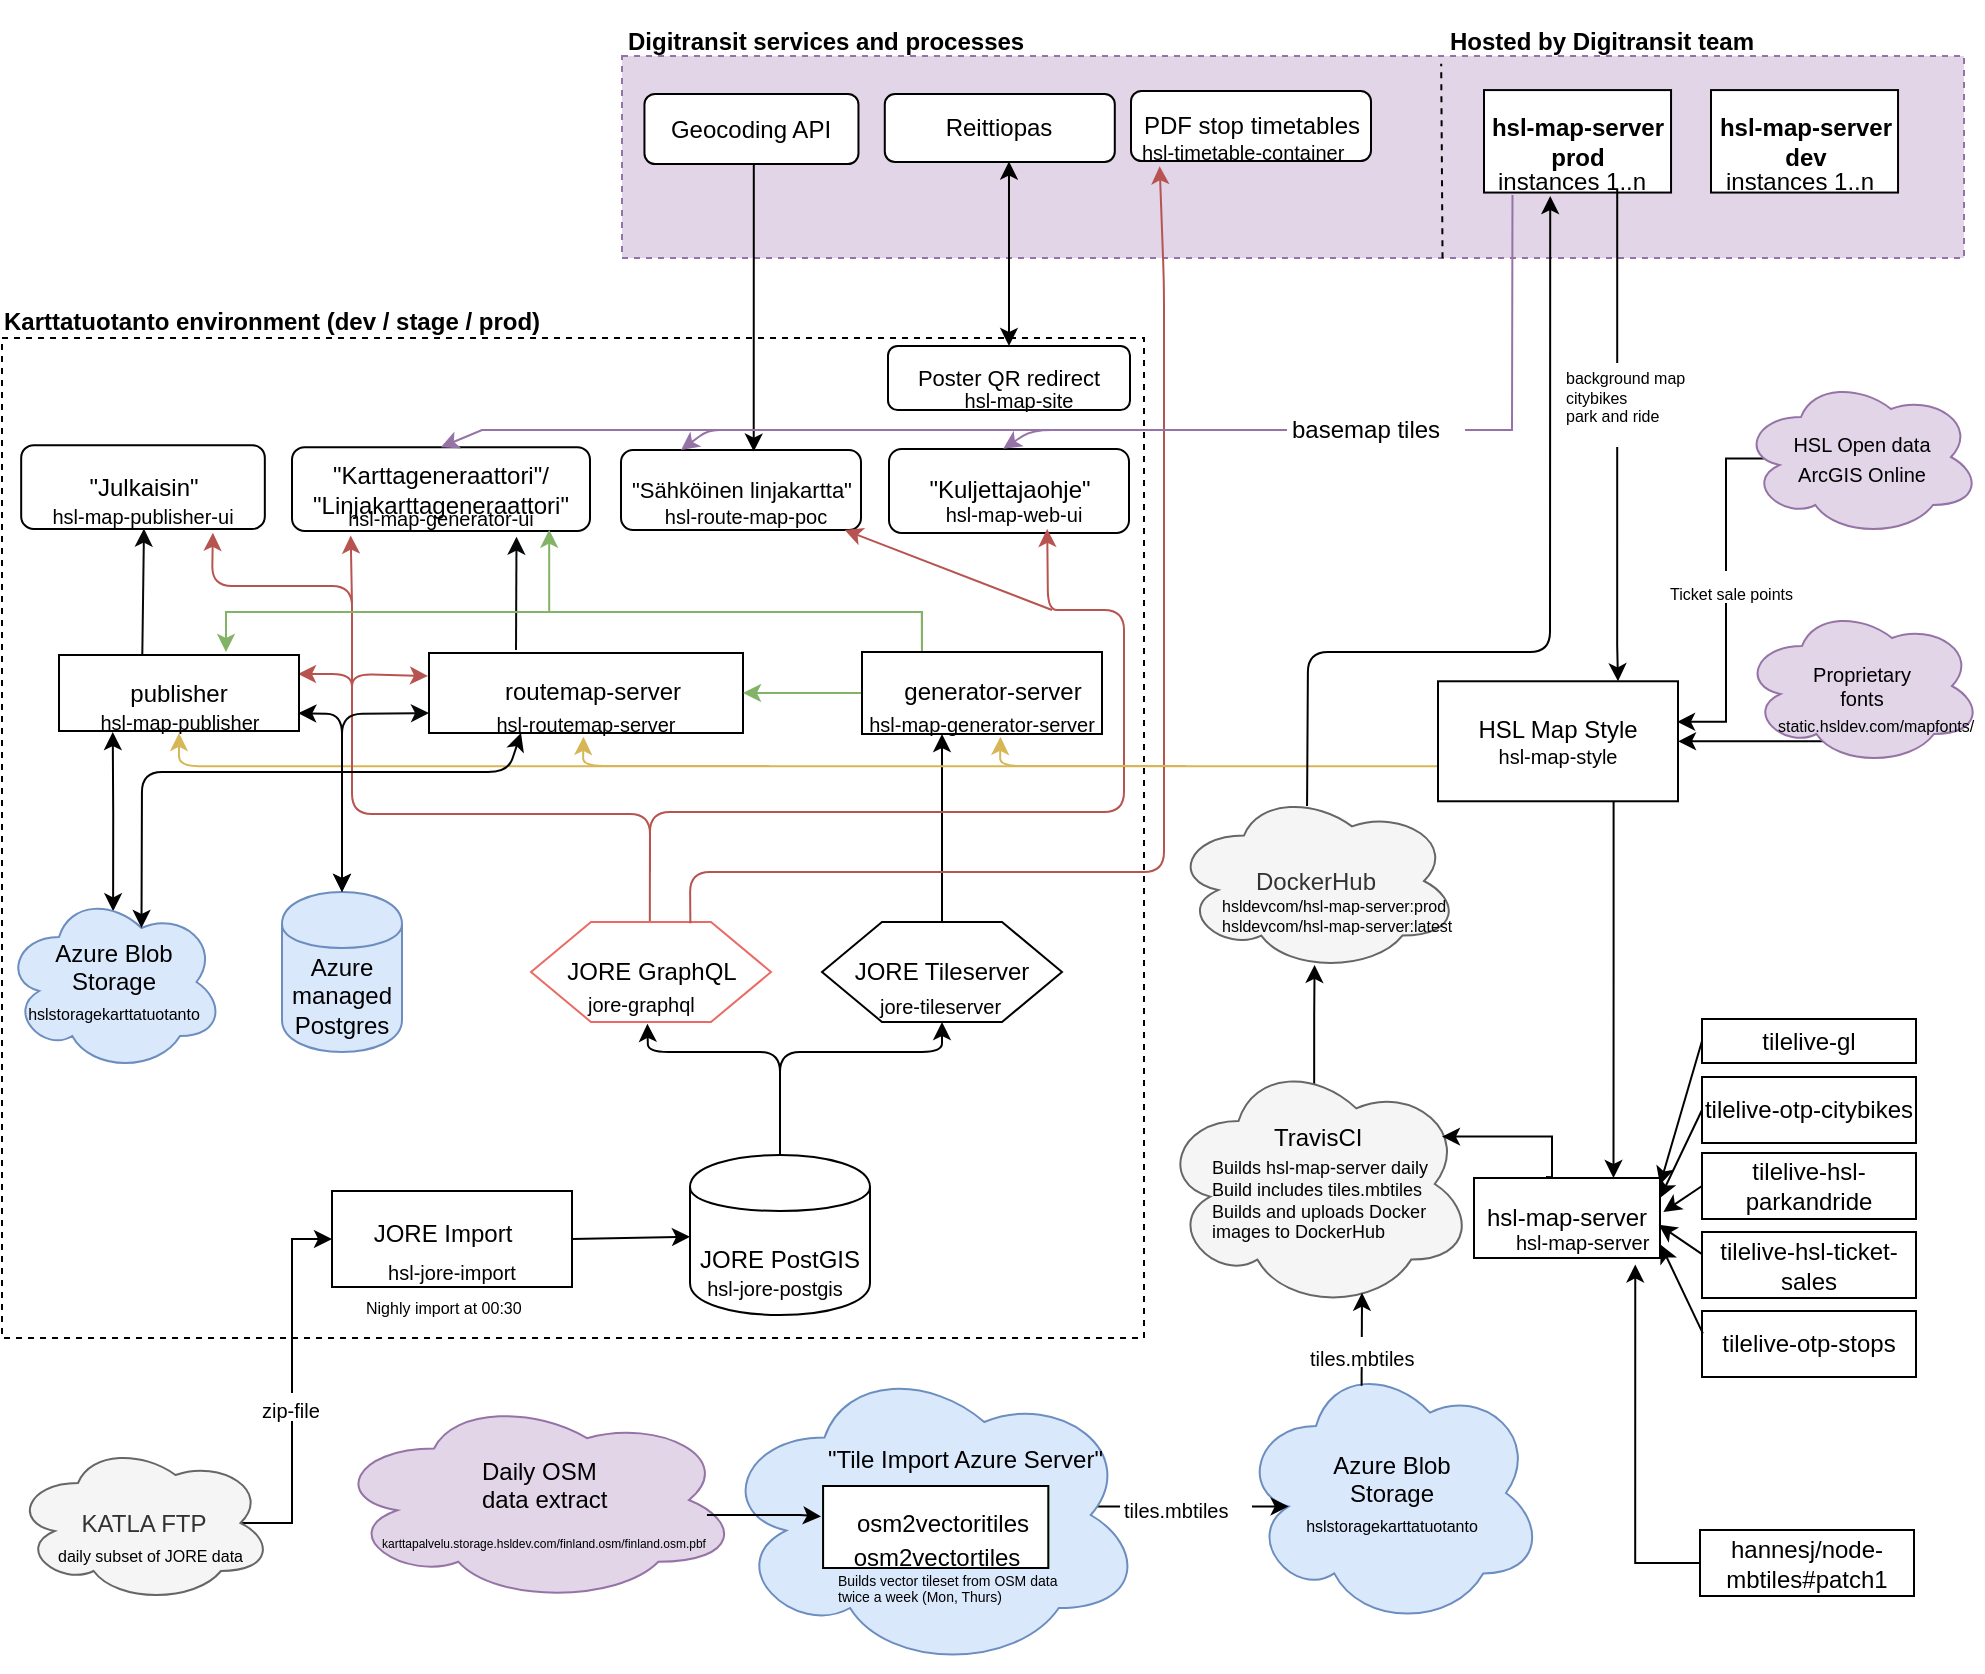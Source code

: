 <mxfile version="12.1.2" type="device" pages="1"><diagram id="P93E9oUenla0xf5M3Sgf" name="Page-1"><mxGraphModel dx="814" dy="440" grid="0" gridSize="10" guides="1" tooltips="1" connect="1" arrows="1" fold="1" page="1" pageScale="1" pageWidth="1000" pageHeight="1700" math="0" shadow="0"><root><mxCell id="0"/><mxCell id="1" parent="0"/><mxCell id="0VzZVFITPEhhKyEBEufQ-88" value="" style="verticalLabelPosition=bottom;verticalAlign=top;html=1;shape=mxgraph.basic.rect;fillColor=#e1d5e7;fillColor2=none;strokeColor=#9673a6;strokeWidth=1;size=20;indent=5;rounded=0;shadow=0;glass=0;dashed=1;" parent="1" vertex="1"><mxGeometry x="320" y="302" width="671" height="101" as="geometry"/></mxCell><mxCell id="0VzZVFITPEhhKyEBEufQ-5" value="" style="rounded=0;whiteSpace=wrap;html=1;fillColor=none;dashed=1;glass=0;shadow=0;strokeWidth=1;" parent="1" vertex="1"><mxGeometry x="10" y="443" width="571" height="500" as="geometry"/></mxCell><mxCell id="HTuNDnRu_J749h2AMY8A-9" value="" style="group" parent="1" vertex="1" connectable="0"><mxGeometry x="354" y="851.5" width="90" height="80" as="geometry"/></mxCell><mxCell id="HTuNDnRu_J749h2AMY8A-7" value="" style="group" parent="HTuNDnRu_J749h2AMY8A-9" vertex="1" connectable="0"><mxGeometry width="90" height="80" as="geometry"/></mxCell><mxCell id="HTuNDnRu_J749h2AMY8A-2" value="JORE PostGIS" style="shape=cylinder;whiteSpace=wrap;html=1;boundedLbl=1;backgroundOutline=1;" parent="HTuNDnRu_J749h2AMY8A-7" vertex="1"><mxGeometry width="90" height="80" as="geometry"/></mxCell><mxCell id="HTuNDnRu_J749h2AMY8A-64" value="&lt;font style=&quot;font-size: 10px&quot;&gt;hsl-jore-postgis&lt;/font&gt;" style="text;html=1;strokeColor=none;fillColor=none;align=center;verticalAlign=middle;whiteSpace=wrap;rounded=0;shadow=0;glass=0;comic=0;" parent="HTuNDnRu_J749h2AMY8A-7" vertex="1"><mxGeometry x="5" y="56" width="75" height="20" as="geometry"/></mxCell><mxCell id="HTuNDnRu_J749h2AMY8A-14" value="&lt;div&gt;Azure&lt;/div&gt;&lt;div&gt;managed&lt;/div&gt;&lt;div&gt;Postgres&lt;br&gt;&lt;/div&gt;" style="shape=cylinder;whiteSpace=wrap;html=1;boundedLbl=1;backgroundOutline=1;rounded=0;shadow=0;glass=0;comic=0;fillColor=#dae8fc;strokeColor=#6c8ebf;" parent="1" vertex="1"><mxGeometry x="150" y="720" width="60" height="80" as="geometry"/></mxCell><mxCell id="HTuNDnRu_J749h2AMY8A-21" value="" style="group" parent="1" vertex="1" connectable="0"><mxGeometry x="175" y="869.5" width="120" height="48" as="geometry"/></mxCell><mxCell id="HTuNDnRu_J749h2AMY8A-22" value="" style="group" parent="HTuNDnRu_J749h2AMY8A-21" vertex="1" connectable="0"><mxGeometry width="120" height="48" as="geometry"/></mxCell><mxCell id="HTuNDnRu_J749h2AMY8A-23" value="" style="rounded=0;whiteSpace=wrap;html=1;glass=0;comic=0;shadow=0;" parent="HTuNDnRu_J749h2AMY8A-22" vertex="1"><mxGeometry width="120" height="48" as="geometry"/></mxCell><mxCell id="HTuNDnRu_J749h2AMY8A-24" value="JORE Import" style="text;html=1;resizable=0;autosize=1;align=center;verticalAlign=middle;points=[];fillColor=none;strokeColor=none;rounded=0;" parent="HTuNDnRu_J749h2AMY8A-22" vertex="1"><mxGeometry x="10" y="11.8" width="90" height="20" as="geometry"/></mxCell><mxCell id="HTuNDnRu_J749h2AMY8A-58" value="&lt;font style=&quot;font-size: 10px&quot;&gt;hsl-jore-import&lt;/font&gt;" style="text;html=1;strokeColor=none;fillColor=none;align=center;verticalAlign=middle;whiteSpace=wrap;rounded=0;shadow=0;glass=0;comic=0;" parent="HTuNDnRu_J749h2AMY8A-22" vertex="1"><mxGeometry y="33.231" width="120" height="14.769" as="geometry"/></mxCell><mxCell id="uFiK4lsDNvGqGAxao7CR-3" value="" style="edgeStyle=orthogonalEdgeStyle;rounded=0;orthogonalLoop=1;jettySize=auto;html=1;exitX=0.496;exitY=0.107;exitDx=0;exitDy=0;exitPerimeter=0;entryX=0.224;entryY=1.053;entryDx=0;entryDy=0;entryPerimeter=0;startArrow=classic;startFill=1;" parent="1" source="HTuNDnRu_J749h2AMY8A-28" target="HTuNDnRu_J749h2AMY8A-61" edge="1"><mxGeometry relative="1" as="geometry"><mxPoint x="65" y="640" as="targetPoint"/><Array as="points"><mxPoint x="66" y="680"/></Array></mxGeometry></mxCell><mxCell id="HTuNDnRu_J749h2AMY8A-28" value="&lt;div&gt;Azure Blob&lt;/div&gt;&lt;div&gt; Storage&lt;/div&gt;&lt;div&gt;&lt;font style=&quot;font-size: 8px&quot;&gt;hslstoragekarttatuotanto&lt;/font&gt;&lt;br&gt;&lt;/div&gt;" style="ellipse;shape=cloud;whiteSpace=wrap;html=1;rounded=0;shadow=0;glass=0;comic=0;fillColor=#dae8fc;strokeColor=#6c8ebf;" parent="1" vertex="1"><mxGeometry x="11" y="720" width="110" height="90" as="geometry"/></mxCell><mxCell id="HTuNDnRu_J749h2AMY8A-34" value="" style="endArrow=classic;html=1;exitX=1;exitY=0.5;exitDx=0;exitDy=0;" parent="1" source="HTuNDnRu_J749h2AMY8A-23" target="HTuNDnRu_J749h2AMY8A-2" edge="1"><mxGeometry width="50" height="50" relative="1" as="geometry"><mxPoint x="77" y="902" as="sourcePoint"/><mxPoint x="169.5" y="899" as="targetPoint"/></mxGeometry></mxCell><mxCell id="HTuNDnRu_J749h2AMY8A-35" value="" style="endArrow=none;html=1;exitX=0.5;exitY=1;exitDx=0;exitDy=0;entryX=0.5;entryY=0;entryDx=0;entryDy=0;startArrow=classic;startFill=1;endFill=0;" parent="1" source="HTuNDnRu_J749h2AMY8A-37" target="HTuNDnRu_J749h2AMY8A-2" edge="1"><mxGeometry width="50" height="50" relative="1" as="geometry"><mxPoint x="493" y="790" as="sourcePoint"/><mxPoint x="-107" y="930" as="targetPoint"/><Array as="points"><mxPoint x="480" y="800"/><mxPoint x="399" y="800"/></Array></mxGeometry></mxCell><mxCell id="HTuNDnRu_J749h2AMY8A-37" value="&lt;div&gt;JORE Tileserver&lt;/div&gt;" style="shape=hexagon;perimeter=hexagonPerimeter2;whiteSpace=wrap;html=1;rounded=0;shadow=0;glass=0;comic=0;" parent="1" vertex="1"><mxGeometry x="420" y="735" width="120" height="50" as="geometry"/></mxCell><mxCell id="HTuNDnRu_J749h2AMY8A-115" value="" style="group" parent="1" vertex="1" connectable="0"><mxGeometry x="464" y="496" width="120" height="42" as="geometry"/></mxCell><mxCell id="HTuNDnRu_J749h2AMY8A-111" value="" style="group" parent="HTuNDnRu_J749h2AMY8A-115" vertex="1" connectable="0"><mxGeometry width="120" height="42" as="geometry"/></mxCell><mxCell id="HTuNDnRu_J749h2AMY8A-112" value="" style="group" parent="HTuNDnRu_J749h2AMY8A-111" vertex="1" connectable="0"><mxGeometry x="2.5" width="120" height="42" as="geometry"/></mxCell><mxCell id="HTuNDnRu_J749h2AMY8A-113" value="&quot;Kuljettajaohje&quot;" style="rounded=1;whiteSpace=wrap;html=1;shadow=0;glass=0;comic=0;fillColor=#ffffff;" parent="HTuNDnRu_J749h2AMY8A-112" vertex="1"><mxGeometry x="-13" y="2.45" width="120" height="42" as="geometry"/></mxCell><mxCell id="HTuNDnRu_J749h2AMY8A-114" value="&lt;font style=&quot;font-size: 10px&quot;&gt;hsl-map-web-ui&lt;/font&gt;" style="text;html=1;strokeColor=none;fillColor=none;align=center;verticalAlign=middle;whiteSpace=wrap;rounded=0;shadow=0;glass=0;dashed=1;comic=0;" parent="HTuNDnRu_J749h2AMY8A-112" vertex="1"><mxGeometry x="-5.5" y="28.0" width="110" height="14.0" as="geometry"/></mxCell><mxCell id="HTuNDnRu_J749h2AMY8A-122" value="" style="group" parent="1" vertex="1" connectable="0"><mxGeometry x="230.5" y="600.5" width="160" height="41" as="geometry"/></mxCell><mxCell id="HTuNDnRu_J749h2AMY8A-124" value="" style="group" parent="HTuNDnRu_J749h2AMY8A-122" vertex="1" connectable="0"><mxGeometry width="160" height="41" as="geometry"/></mxCell><mxCell id="HTuNDnRu_J749h2AMY8A-125" value="" style="rounded=0;whiteSpace=wrap;html=1;glass=0;comic=0;shadow=0;" parent="HTuNDnRu_J749h2AMY8A-124" vertex="1"><mxGeometry x="-7" width="157" height="40" as="geometry"/></mxCell><mxCell id="HTuNDnRu_J749h2AMY8A-126" value="&lt;div&gt;routemap-server&lt;/div&gt;" style="text;html=1;resizable=0;autosize=1;align=center;verticalAlign=middle;points=[];fillColor=none;strokeColor=none;rounded=0;" parent="HTuNDnRu_J749h2AMY8A-124" vertex="1"><mxGeometry x="19.5" y="9.21" width="110" height="20" as="geometry"/></mxCell><mxCell id="HTuNDnRu_J749h2AMY8A-127" value="&lt;font style=&quot;font-size: 10px&quot;&gt;hsl-routemap-server&lt;/font&gt;" style="text;html=1;strokeColor=none;fillColor=none;align=center;verticalAlign=middle;whiteSpace=wrap;rounded=0;shadow=0;glass=0;comic=0;" parent="HTuNDnRu_J749h2AMY8A-124" vertex="1"><mxGeometry x="6.5" y="30" width="130" height="10" as="geometry"/></mxCell><mxCell id="HTuNDnRu_J749h2AMY8A-154" value="" style="endArrow=classic;html=1;strokeColor=#000000;fillColor=#fff2cc;exitX=0.5;exitY=0;exitDx=0;exitDy=0;" parent="1" source="HTuNDnRu_J749h2AMY8A-37" edge="1"><mxGeometry width="50" height="50" relative="1" as="geometry"><mxPoint x="675" y="840" as="sourcePoint"/><mxPoint x="480" y="641" as="targetPoint"/></mxGeometry></mxCell><mxCell id="HTuNDnRu_J749h2AMY8A-167" value="" style="group;fontStyle=4" parent="1" vertex="1" connectable="0"><mxGeometry x="35" y="400" width="129" height="177" as="geometry"/></mxCell><mxCell id="HTuNDnRu_J749h2AMY8A-174" value="" style="group" parent="1" vertex="1" connectable="0"><mxGeometry x="150" y="489.5" width="159" height="50" as="geometry"/></mxCell><mxCell id="HTuNDnRu_J749h2AMY8A-106" value="&lt;div&gt;&quot;Karttageneraattori&quot;/&lt;/div&gt;&lt;div&gt;&quot;Linjakarttageneraattori&quot;&lt;/div&gt;" style="rounded=1;whiteSpace=wrap;html=1;shadow=0;glass=0;comic=0;fillColor=#ffffff;" parent="HTuNDnRu_J749h2AMY8A-174" vertex="1"><mxGeometry x="5" y="8.065" width="149" height="41.935" as="geometry"/></mxCell><mxCell id="HTuNDnRu_J749h2AMY8A-107" value="&lt;font style=&quot;font-size: 10px&quot;&gt;hsl-map-generator-ui&lt;/font&gt;" style="text;html=1;strokeColor=none;fillColor=none;align=center;verticalAlign=middle;whiteSpace=wrap;rounded=0;shadow=0;glass=0;dashed=1;comic=0;" parent="HTuNDnRu_J749h2AMY8A-174" vertex="1"><mxGeometry x="4" y="35.081" width="151" height="17.742" as="geometry"/></mxCell><mxCell id="HTuNDnRu_J749h2AMY8A-187" value="" style="group" parent="1" vertex="1" connectable="0"><mxGeometry x="317" y="499" width="122.5" height="40" as="geometry"/></mxCell><mxCell id="HTuNDnRu_J749h2AMY8A-116" value="" style="group" parent="HTuNDnRu_J749h2AMY8A-187" vertex="1" connectable="0"><mxGeometry width="122.5" height="40" as="geometry"/></mxCell><mxCell id="HTuNDnRu_J749h2AMY8A-118" value="" style="group" parent="HTuNDnRu_J749h2AMY8A-116" vertex="1" connectable="0"><mxGeometry x="2.5" width="120" height="40" as="geometry"/></mxCell><mxCell id="HTuNDnRu_J749h2AMY8A-119" value="&lt;font style=&quot;font-size: 11px&quot;&gt;&quot;Sähköinen linjakartta&quot;&lt;/font&gt;" style="rounded=1;whiteSpace=wrap;html=1;shadow=0;glass=0;comic=0;fillColor=#ffffff;" parent="HTuNDnRu_J749h2AMY8A-118" vertex="1"><mxGeometry width="120" height="40" as="geometry"/></mxCell><mxCell id="HTuNDnRu_J749h2AMY8A-120" value="&lt;font style=&quot;font-size: 10px&quot;&gt;hsl-route-map-poc&lt;/font&gt;" style="text;html=1;strokeColor=none;fillColor=none;align=center;verticalAlign=middle;whiteSpace=wrap;rounded=0;shadow=0;glass=0;dashed=1;comic=0;" parent="HTuNDnRu_J749h2AMY8A-118" vertex="1"><mxGeometry x="7.5" y="26.667" width="110" height="13.333" as="geometry"/></mxCell><mxCell id="0VzZVFITPEhhKyEBEufQ-52" value="" style="edgeStyle=orthogonalEdgeStyle;rounded=0;orthogonalLoop=1;jettySize=auto;html=1;entryX=0.75;entryY=0;entryDx=0;entryDy=0;" parent="1" source="HTuNDnRu_J749h2AMY8A-198" target="uFiK4lsDNvGqGAxao7CR-29" edge="1"><mxGeometry relative="1" as="geometry"><mxPoint x="792" y="730.138" as="targetPoint"/><Array as="points"><mxPoint x="816" y="758"/></Array></mxGeometry></mxCell><mxCell id="0VzZVFITPEhhKyEBEufQ-62" value="" style="edgeStyle=orthogonalEdgeStyle;rounded=1;orthogonalLoop=1;jettySize=auto;html=1;fillColor=#fff2cc;strokeColor=#d6b656;entryX=0.5;entryY=1.103;entryDx=0;entryDy=0;exitX=0.013;exitY=0.643;exitDx=0;exitDy=0;exitPerimeter=0;entryPerimeter=0;" parent="1" target="HTuNDnRu_J749h2AMY8A-61" edge="1"><mxGeometry relative="1" as="geometry"><mxPoint x="98.571" y="643.429" as="targetPoint"/><Array as="points"><mxPoint x="99" y="657"/></Array><mxPoint x="729.429" y="657.143" as="sourcePoint"/></mxGeometry></mxCell><mxCell id="HTuNDnRu_J749h2AMY8A-198" value="&lt;div&gt;HSL Map Style&lt;br&gt;&lt;/div&gt;&lt;div style=&quot;font-size: 10px&quot;&gt;hsl-map-style&lt;/div&gt;" style="rounded=0;whiteSpace=wrap;html=1;shadow=0;glass=0;comic=0;" parent="1" vertex="1"><mxGeometry x="728" y="614.638" width="120" height="60" as="geometry"/></mxCell><mxCell id="HTuNDnRu_J749h2AMY8A-251" value="" style="edgeStyle=orthogonalEdgeStyle;rounded=0;orthogonalLoop=1;jettySize=auto;html=1;startArrow=none;startFill=0;endArrow=classic;endFill=1;strokeColor=#000000;entryX=0;entryY=0.5;entryDx=0;entryDy=0;exitX=0.875;exitY=0.5;exitDx=0;exitDy=0;exitPerimeter=0;" parent="1" source="HTuNDnRu_J749h2AMY8A-199" target="HTuNDnRu_J749h2AMY8A-23" edge="1"><mxGeometry relative="1" as="geometry"><Array as="points"><mxPoint x="155" y="1036"/><mxPoint x="155" y="893"/></Array></mxGeometry></mxCell><mxCell id="HTuNDnRu_J749h2AMY8A-213" value="" style="group" parent="1" vertex="1" connectable="0"><mxGeometry x="15.5" y="488.5" width="130" height="50" as="geometry"/></mxCell><mxCell id="HTuNDnRu_J749h2AMY8A-210" value="" style="group" parent="HTuNDnRu_J749h2AMY8A-213" vertex="1" connectable="0"><mxGeometry width="130" height="50" as="geometry"/></mxCell><mxCell id="HTuNDnRu_J749h2AMY8A-211" value="&quot;Julkaisin&quot;" style="rounded=1;whiteSpace=wrap;html=1;shadow=0;glass=0;comic=0;fillColor=#ffffff;" parent="HTuNDnRu_J749h2AMY8A-210" vertex="1"><mxGeometry x="4.088" y="8.065" width="121.824" height="41.935" as="geometry"/></mxCell><mxCell id="HTuNDnRu_J749h2AMY8A-212" value="&lt;font style=&quot;font-size: 10px&quot;&gt;hsl-map-publisher-ui&lt;/font&gt;" style="text;html=1;strokeColor=none;fillColor=none;align=center;verticalAlign=middle;whiteSpace=wrap;rounded=0;shadow=0;glass=0;dashed=1;comic=0;" parent="HTuNDnRu_J749h2AMY8A-210" vertex="1"><mxGeometry x="3.27" y="35.081" width="123.459" height="17.742" as="geometry"/></mxCell><mxCell id="HTuNDnRu_J749h2AMY8A-215" value="" style="endArrow=classic;html=1;strokeColor=#b85450;fillColor=#f8cecc;entryX=0.783;entryY=0.948;entryDx=0;entryDy=0;entryPerimeter=0;" parent="1" target="HTuNDnRu_J749h2AMY8A-212" edge="1"><mxGeometry width="50" height="50" relative="1" as="geometry"><mxPoint x="334" y="710" as="sourcePoint"/><mxPoint x="160.412" y="539.032" as="targetPoint"/><Array as="points"><mxPoint x="334" y="681"/><mxPoint x="185" y="681"/><mxPoint x="185" y="567"/><mxPoint x="115" y="567"/></Array></mxGeometry></mxCell><mxCell id="HTuNDnRu_J749h2AMY8A-217" value="" style="endArrow=classic;html=1;strokeColor=#b85450;fillColor=#f8cecc;" parent="1" edge="1"><mxGeometry width="50" height="50" relative="1" as="geometry"><mxPoint x="185" y="623" as="sourcePoint"/><mxPoint x="223" y="612" as="targetPoint"/><Array as="points"><mxPoint x="185" y="611"/></Array></mxGeometry></mxCell><mxCell id="HTuNDnRu_J749h2AMY8A-218" value="" style="endArrow=classic;html=1;strokeColor=#b85450;fillColor=#f8cecc;" parent="1" edge="1"><mxGeometry width="50" height="50" relative="1" as="geometry"><mxPoint x="185" y="623" as="sourcePoint"/><mxPoint x="158" y="611" as="targetPoint"/><Array as="points"><mxPoint x="185" y="611"/></Array></mxGeometry></mxCell><mxCell id="HTuNDnRu_J749h2AMY8A-219" value="" style="endArrow=classic;html=1;strokeColor=#b85450;fillColor=#f8cecc;exitX=0.495;exitY=0.1;exitDx=0;exitDy=0;exitPerimeter=0;entryX=0.651;entryY=1.031;entryDx=0;entryDy=0;entryPerimeter=0;" parent="1" source="uFiK4lsDNvGqGAxao7CR-4" target="HTuNDnRu_J749h2AMY8A-114" edge="1"><mxGeometry width="50" height="50" relative="1" as="geometry"><mxPoint x="334" y="710" as="sourcePoint"/><mxPoint x="670" y="580" as="targetPoint"/><Array as="points"><mxPoint x="334" y="680"/><mxPoint x="571" y="680"/><mxPoint x="571" y="579"/><mxPoint x="551" y="579"/><mxPoint x="533" y="579"/></Array></mxGeometry></mxCell><mxCell id="HTuNDnRu_J749h2AMY8A-223" value="" style="endArrow=classic;html=1;strokeColor=#b85450;fillColor=#f8cecc;" parent="1" target="HTuNDnRu_J749h2AMY8A-119" edge="1"><mxGeometry width="50" height="50" relative="1" as="geometry"><mxPoint x="535" y="579" as="sourcePoint"/><mxPoint x="510" y="560" as="targetPoint"/></mxGeometry></mxCell><mxCell id="HTuNDnRu_J749h2AMY8A-227" value="" style="endArrow=classic;startArrow=classic;html=1;strokeColor=#06080A;entryX=0;entryY=0.75;entryDx=0;entryDy=0;fillColor=#dae8fc;" parent="1" source="HTuNDnRu_J749h2AMY8A-14" target="HTuNDnRu_J749h2AMY8A-125" edge="1"><mxGeometry width="50" height="50" relative="1" as="geometry"><mxPoint x="184" y="718" as="sourcePoint"/><mxPoint x="230" y="630" as="targetPoint"/><Array as="points"><mxPoint x="180" y="631"/></Array></mxGeometry></mxCell><mxCell id="HTuNDnRu_J749h2AMY8A-229" value="" style="endArrow=classic;html=1;strokeColor=#000000;entryX=0.25;entryY=1;entryDx=0;entryDy=0;fillColor=#d5e8d4;startArrow=classic;startFill=1;exitX=0.625;exitY=0.2;exitDx=0;exitDy=0;exitPerimeter=0;" parent="1" source="HTuNDnRu_J749h2AMY8A-28" target="HTuNDnRu_J749h2AMY8A-127" edge="1"><mxGeometry width="50" height="50" relative="1" as="geometry"><mxPoint x="80" y="732" as="sourcePoint"/><mxPoint x="280" y="660" as="targetPoint"/><Array as="points"><mxPoint x="80" y="660"/><mxPoint x="263" y="660"/></Array></mxGeometry></mxCell><mxCell id="HTuNDnRu_J749h2AMY8A-235" value="" style="endArrow=classic;html=1;strokeColor=#06080A;exitX=0.347;exitY=0.027;exitDx=0;exitDy=0;exitPerimeter=0;entryX=0.504;entryY=0.83;entryDx=0;entryDy=0;entryPerimeter=0;" parent="1" source="HTuNDnRu_J749h2AMY8A-54" target="HTuNDnRu_J749h2AMY8A-212" edge="1"><mxGeometry width="50" height="50" relative="1" as="geometry"><mxPoint x="83.5" y="608.81" as="sourcePoint"/><mxPoint x="133.5" y="558.81" as="targetPoint"/></mxGeometry></mxCell><mxCell id="HTuNDnRu_J749h2AMY8A-238" value="" style="endArrow=classic;html=1;strokeColor=#06080A;entryX=0.75;entryY=1;entryDx=0;entryDy=0;" parent="1" target="HTuNDnRu_J749h2AMY8A-107" edge="1"><mxGeometry width="50" height="50" relative="1" as="geometry"><mxPoint x="267" y="599" as="sourcePoint"/><mxPoint x="345.5" y="549" as="targetPoint"/></mxGeometry></mxCell><mxCell id="HTuNDnRu_J749h2AMY8A-239" value="" style="edgeStyle=orthogonalEdgeStyle;rounded=0;orthogonalLoop=1;jettySize=auto;html=1;startArrow=none;startFill=0;endArrow=classic;endFill=1;strokeColor=#82b366;fillColor=#d5e8d4;" parent="1" source="HTuNDnRu_J749h2AMY8A-102" target="HTuNDnRu_J749h2AMY8A-125" edge="1"><mxGeometry relative="1" as="geometry"/></mxCell><mxCell id="HTuNDnRu_J749h2AMY8A-240" value="" style="edgeStyle=orthogonalEdgeStyle;rounded=0;orthogonalLoop=1;jettySize=auto;html=1;startArrow=none;startFill=0;endArrow=classic;endFill=1;strokeColor=#82b366;exitX=0.25;exitY=0;exitDx=0;exitDy=0;fillColor=#d5e8d4;entryX=0.863;entryY=0.984;entryDx=0;entryDy=0;entryPerimeter=0;" parent="1" target="HTuNDnRu_J749h2AMY8A-106" edge="1"><mxGeometry relative="1" as="geometry"><mxPoint x="469.94" y="598.537" as="sourcePoint"/><mxPoint x="369" y="558" as="targetPoint"/><Array as="points"><mxPoint x="470" y="580"/><mxPoint x="284" y="580"/></Array></mxGeometry></mxCell><mxCell id="HTuNDnRu_J749h2AMY8A-241" value="" style="edgeStyle=orthogonalEdgeStyle;rounded=0;orthogonalLoop=1;jettySize=auto;html=1;startArrow=none;startFill=0;endArrow=classic;endFill=1;strokeColor=#82b366;exitX=0.25;exitY=0;exitDx=0;exitDy=0;fillColor=#d5e8d4;" parent="1" source="HTuNDnRu_J749h2AMY8A-102" edge="1"><mxGeometry relative="1" as="geometry"><mxPoint x="480" y="610.667" as="sourcePoint"/><mxPoint x="122" y="600" as="targetPoint"/><Array as="points"><mxPoint x="470" y="580"/><mxPoint x="122" y="580"/></Array></mxGeometry></mxCell><mxCell id="HTuNDnRu_J749h2AMY8A-245" value="" style="endArrow=classic;startArrow=classic;html=1;strokeColor=#000000;exitX=0.997;exitY=0.713;exitDx=0;exitDy=0;exitPerimeter=0;" parent="1" edge="1"><mxGeometry width="50" height="50" relative="1" as="geometry"><mxPoint x="158.14" y="630.594" as="sourcePoint"/><mxPoint x="180" y="720" as="targetPoint"/><Array as="points"><mxPoint x="180" y="631"/></Array></mxGeometry></mxCell><mxCell id="HTuNDnRu_J749h2AMY8A-246" value="" style="endArrow=classic;html=1;strokeColor=#000000;entryX=0.485;entryY=1.018;entryDx=0;entryDy=0;entryPerimeter=0;" parent="1" target="uFiK4lsDNvGqGAxao7CR-4" edge="1"><mxGeometry width="50" height="50" relative="1" as="geometry"><mxPoint x="399" y="850" as="sourcePoint"/><mxPoint x="333" y="790" as="targetPoint"/><Array as="points"><mxPoint x="399" y="800"/><mxPoint x="333" y="800"/></Array></mxGeometry></mxCell><mxCell id="uFiK4lsDNvGqGAxao7CR-4" value="&lt;div&gt;JORE GraphQL&lt;/div&gt;" style="shape=hexagon;perimeter=hexagonPerimeter2;whiteSpace=wrap;html=1;rounded=0;shadow=0;glass=0;comic=0;strokeColor=#EA6B66;" parent="1" vertex="1"><mxGeometry x="274.5" y="735" width="120" height="50" as="geometry"/></mxCell><mxCell id="uFiK4lsDNvGqGAxao7CR-7" value="&lt;font style=&quot;font-size: 10px&quot;&gt;jore-graphql&lt;/font&gt;" style="text;html=1;resizable=0;points=[];autosize=1;align=left;verticalAlign=top;spacingTop=-4;" parent="1" vertex="1"><mxGeometry x="300.5" y="766" width="70" height="20" as="geometry"/></mxCell><mxCell id="uFiK4lsDNvGqGAxao7CR-8" value="&lt;font style=&quot;font-size: 10px&quot;&gt;jore-tileserver&lt;/font&gt;" style="text;html=1;resizable=0;points=[];autosize=1;align=left;verticalAlign=top;spacingTop=-4;" parent="1" vertex="1"><mxGeometry x="446.5" y="767" width="80" height="20" as="geometry"/></mxCell><mxCell id="uFiK4lsDNvGqGAxao7CR-14" value="" style="group" parent="1" vertex="1" connectable="0"><mxGeometry x="175" y="972.5" width="204" height="103" as="geometry"/></mxCell><mxCell id="uFiK4lsDNvGqGAxao7CR-11" value="" style="ellipse;shape=cloud;whiteSpace=wrap;html=1;strokeColor=#9673a6;fillColor=#e1d5e7;" parent="uFiK4lsDNvGqGAxao7CR-14" vertex="1"><mxGeometry width="204" height="103" as="geometry"/></mxCell><mxCell id="uFiK4lsDNvGqGAxao7CR-12" value="&lt;div&gt;Daily OSM &lt;br&gt;&lt;/div&gt;&lt;div&gt;data extract&lt;/div&gt;" style="text;html=1;resizable=0;points=[];autosize=1;align=left;verticalAlign=top;spacingTop=-4;" parent="uFiK4lsDNvGqGAxao7CR-14" vertex="1"><mxGeometry x="73" y="27.5" width="72" height="28" as="geometry"/></mxCell><mxCell id="uFiK4lsDNvGqGAxao7CR-13" value="&lt;font style=&quot;font-size: 6px&quot;&gt;karttapalvelu.storage.hsldev.com/finland.osm/finland.osm.pbf&lt;/font&gt;" style="text;html=1;resizable=0;points=[];autosize=1;align=left;verticalAlign=top;spacingTop=-4;" parent="uFiK4lsDNvGqGAxao7CR-14" vertex="1"><mxGeometry x="23" y="61.5" width="166" height="16" as="geometry"/></mxCell><mxCell id="0VzZVFITPEhhKyEBEufQ-24" value="" style="edgeStyle=orthogonalEdgeStyle;rounded=0;orthogonalLoop=1;jettySize=auto;html=1;exitX=0.491;exitY=0.108;exitDx=0;exitDy=0;exitPerimeter=0;entryX=0.495;entryY=0.961;entryDx=0;entryDy=0;entryPerimeter=0;" parent="1" source="uFiK4lsDNvGqGAxao7CR-23" target="uFiK4lsDNvGqGAxao7CR-27" edge="1"><mxGeometry relative="1" as="geometry"><Array as="points"><mxPoint x="666" y="782"/></Array></mxGeometry></mxCell><mxCell id="uFiK4lsDNvGqGAxao7CR-23" value="" style="ellipse;shape=cloud;whiteSpace=wrap;html=1;strokeColor=#666666;fillColor=#f5f5f5;fontColor=#333333;" parent="1" vertex="1"><mxGeometry x="589" y="803" width="157" height="126" as="geometry"/></mxCell><mxCell id="uFiK4lsDNvGqGAxao7CR-26" value="&lt;div&gt;Azure Blob&lt;/div&gt;&lt;div&gt; Storage&lt;/div&gt;&lt;div&gt;&lt;font style=&quot;font-size: 8px&quot;&gt;hslstoragekarttatuotanto&lt;/font&gt;&lt;br&gt;&lt;/div&gt;" style="ellipse;shape=cloud;whiteSpace=wrap;html=1;rounded=0;shadow=0;glass=0;comic=0;fillColor=#dae8fc;strokeColor=#6c8ebf;" parent="1" vertex="1"><mxGeometry x="629" y="953.5" width="152" height="134" as="geometry"/></mxCell><mxCell id="uFiK4lsDNvGqGAxao7CR-31" value="" style="group" parent="1" vertex="1" connectable="0"><mxGeometry x="746" y="863" width="93" height="40" as="geometry"/></mxCell><mxCell id="uFiK4lsDNvGqGAxao7CR-29" value="&lt;div&gt;hsl-map-server&lt;/div&gt;" style="rounded=0;whiteSpace=wrap;html=1;strokeColor=#000000;fillColor=none;" parent="uFiK4lsDNvGqGAxao7CR-31" vertex="1"><mxGeometry width="93" height="40" as="geometry"/></mxCell><mxCell id="uFiK4lsDNvGqGAxao7CR-30" value="&lt;div style=&quot;font-size: 10px&quot;&gt;hsl-map-server&lt;/div&gt;" style="text;html=1;resizable=0;points=[];autosize=1;align=left;verticalAlign=top;spacingTop=-4;" parent="uFiK4lsDNvGqGAxao7CR-31" vertex="1"><mxGeometry x="18.6" y="23.59" width="77" height="14" as="geometry"/></mxCell><mxCell id="uFiK4lsDNvGqGAxao7CR-35" value="&lt;div&gt;tilelive-gl&lt;/div&gt;" style="rounded=0;whiteSpace=wrap;html=1;strokeColor=#000000;fillColor=none;" parent="1" vertex="1"><mxGeometry x="860" y="783.5" width="107" height="22" as="geometry"/></mxCell><mxCell id="uFiK4lsDNvGqGAxao7CR-36" value="&lt;div&gt;tilelive-otp-citybikes&lt;/div&gt;" style="rounded=0;whiteSpace=wrap;html=1;strokeColor=#000000;fillColor=none;" parent="1" vertex="1"><mxGeometry x="860" y="812.5" width="107" height="33" as="geometry"/></mxCell><mxCell id="uFiK4lsDNvGqGAxao7CR-38" value="tilelive-hsl-parkandride" style="rounded=0;whiteSpace=wrap;html=1;strokeColor=#000000;fillColor=none;" parent="1" vertex="1"><mxGeometry x="860" y="850.5" width="107" height="33" as="geometry"/></mxCell><mxCell id="uFiK4lsDNvGqGAxao7CR-39" value="&lt;div&gt;tilelive-hsl-ticket-sales&lt;/div&gt;" style="rounded=0;whiteSpace=wrap;html=1;strokeColor=#000000;fillColor=none;" parent="1" vertex="1"><mxGeometry x="860" y="890" width="107" height="33" as="geometry"/></mxCell><mxCell id="uFiK4lsDNvGqGAxao7CR-40" value="tilelive-otp-stops" style="rounded=0;whiteSpace=wrap;html=1;strokeColor=#000000;fillColor=none;" parent="1" vertex="1"><mxGeometry x="860" y="929.5" width="107" height="33" as="geometry"/></mxCell><mxCell id="0VzZVFITPEhhKyEBEufQ-50" value="" style="edgeStyle=orthogonalEdgeStyle;rounded=0;orthogonalLoop=1;jettySize=auto;html=1;entryX=1;entryY=0.5;entryDx=0;entryDy=0;exitX=0.55;exitY=0.95;exitDx=0;exitDy=0;exitPerimeter=0;" parent="1" source="uFiK4lsDNvGqGAxao7CR-44" target="HTuNDnRu_J749h2AMY8A-198" edge="1"><mxGeometry relative="1" as="geometry"><mxPoint x="925.5" y="631.5" as="targetPoint"/><Array as="points"><mxPoint x="932" y="625"/></Array></mxGeometry></mxCell><mxCell id="uFiK4lsDNvGqGAxao7CR-44" value="&lt;div style=&quot;font-size: 10px&quot;&gt;&lt;font style=&quot;font-size: 10px&quot;&gt;Proprietary&lt;/font&gt;&lt;/div&gt;&lt;div style=&quot;font-size: 10px&quot;&gt;&lt;font style=&quot;font-size: 10px&quot;&gt; fonts&lt;/font&gt;&lt;/div&gt;" style="ellipse;shape=cloud;whiteSpace=wrap;html=1;strokeColor=#9673a6;fillColor=#e1d5e7;" parent="1" vertex="1"><mxGeometry x="880" y="577" width="120" height="80" as="geometry"/></mxCell><mxCell id="uFiK4lsDNvGqGAxao7CR-49" value="" style="endArrow=classic;html=1;exitX=0;exitY=0.5;exitDx=0;exitDy=0;entryX=1;entryY=0.085;entryDx=0;entryDy=0;entryPerimeter=0;" parent="1" source="uFiK4lsDNvGqGAxao7CR-35" target="uFiK4lsDNvGqGAxao7CR-29" edge="1"><mxGeometry width="50" height="50" relative="1" as="geometry"><mxPoint x="854" y="799" as="sourcePoint"/><mxPoint x="841.5" y="808.5" as="targetPoint"/></mxGeometry></mxCell><mxCell id="uFiK4lsDNvGqGAxao7CR-51" value="" style="endArrow=classic;html=1;entryX=1;entryY=0.25;entryDx=0;entryDy=0;exitX=0;exitY=0.5;exitDx=0;exitDy=0;" parent="1" source="uFiK4lsDNvGqGAxao7CR-36" target="uFiK4lsDNvGqGAxao7CR-29" edge="1"><mxGeometry width="50" height="50" relative="1" as="geometry"><mxPoint x="807" y="872" as="sourcePoint"/><mxPoint x="702.219" y="886.6" as="targetPoint"/></mxGeometry></mxCell><mxCell id="uFiK4lsDNvGqGAxao7CR-52" value="" style="endArrow=classic;html=1;entryX=1.018;entryY=0.425;entryDx=0;entryDy=0;entryPerimeter=0;exitX=0;exitY=0.5;exitDx=0;exitDy=0;" parent="1" source="uFiK4lsDNvGqGAxao7CR-38" target="uFiK4lsDNvGqGAxao7CR-29" edge="1"><mxGeometry width="50" height="50" relative="1" as="geometry"><mxPoint x="782" y="843" as="sourcePoint"/><mxPoint x="677.219" y="857.6" as="targetPoint"/></mxGeometry></mxCell><mxCell id="uFiK4lsDNvGqGAxao7CR-53" value="" style="endArrow=classic;html=1;entryX=0.993;entryY=0.585;entryDx=0;entryDy=0;entryPerimeter=0;exitX=0;exitY=0.336;exitDx=0;exitDy=0;exitPerimeter=0;" parent="1" source="uFiK4lsDNvGqGAxao7CR-39" target="uFiK4lsDNvGqGAxao7CR-29" edge="1"><mxGeometry width="50" height="50" relative="1" as="geometry"><mxPoint x="796" y="882" as="sourcePoint"/><mxPoint x="691.219" y="896.6" as="targetPoint"/></mxGeometry></mxCell><mxCell id="uFiK4lsDNvGqGAxao7CR-54" value="" style="endArrow=classic;html=1;entryX=1.004;entryY=0.835;entryDx=0;entryDy=0;entryPerimeter=0;exitX=0.004;exitY=0.339;exitDx=0;exitDy=0;exitPerimeter=0;" parent="1" source="uFiK4lsDNvGqGAxao7CR-40" target="uFiK4lsDNvGqGAxao7CR-29" edge="1"><mxGeometry width="50" height="50" relative="1" as="geometry"><mxPoint x="805" y="911" as="sourcePoint"/><mxPoint x="700.219" y="925.6" as="targetPoint"/></mxGeometry></mxCell><mxCell id="0VzZVFITPEhhKyEBEufQ-3" value="" style="group" parent="1" vertex="1" connectable="0"><mxGeometry x="15.5" y="995.5" width="130" height="80" as="geometry"/></mxCell><mxCell id="HTuNDnRu_J749h2AMY8A-199" value="KATLA FTP" style="ellipse;shape=cloud;whiteSpace=wrap;html=1;rounded=0;shadow=0;glass=0;comic=0;fillColor=#f5f5f5;strokeColor=#666666;fontColor=#333333;" parent="0VzZVFITPEhhKyEBEufQ-3" vertex="1"><mxGeometry width="130" height="80" as="geometry"/></mxCell><mxCell id="uFiK4lsDNvGqGAxao7CR-9" value="&lt;font style=&quot;font-size: 8px&quot;&gt;daily subset of JORE data&lt;br&gt;&lt;/font&gt;" style="text;html=1;resizable=0;points=[];autosize=1;align=left;verticalAlign=top;spacingTop=-4;" parent="0VzZVFITPEhhKyEBEufQ-3" vertex="1"><mxGeometry x="20.5" y="45" width="100" height="20" as="geometry"/></mxCell><mxCell id="0VzZVFITPEhhKyEBEufQ-6" value="&lt;b&gt;&lt;font style=&quot;font-size: 12px&quot;&gt;Karttatuotanto environment (dev / stage / prod)&lt;/font&gt;&lt;/b&gt;" style="text;html=1;resizable=0;points=[];autosize=1;align=left;verticalAlign=top;spacingTop=-4;" parent="1" vertex="1"><mxGeometry x="9" y="425" width="273" height="14" as="geometry"/></mxCell><mxCell id="0VzZVFITPEhhKyEBEufQ-7" value="" style="endArrow=classic;html=1;strokeColor=#b85450;fillColor=#f8cecc;entryX=0.201;entryY=0.968;entryDx=0;entryDy=0;entryPerimeter=0;" parent="1" target="HTuNDnRu_J749h2AMY8A-107" edge="1"><mxGeometry width="50" height="50" relative="1" as="geometry"><mxPoint x="185" y="576" as="sourcePoint"/><mxPoint x="184.861" y="545.718" as="targetPoint"/></mxGeometry></mxCell><mxCell id="0VzZVFITPEhhKyEBEufQ-8" value="" style="group" parent="1" vertex="1" connectable="0"><mxGeometry x="453" y="447" width="121" height="32" as="geometry"/></mxCell><mxCell id="0VzZVFITPEhhKyEBEufQ-9" value="" style="group" parent="0VzZVFITPEhhKyEBEufQ-8" vertex="1" connectable="0"><mxGeometry width="121" height="32" as="geometry"/></mxCell><mxCell id="0VzZVFITPEhhKyEBEufQ-10" value="&lt;div style=&quot;font-size: 11px&quot;&gt;&lt;font style=&quot;font-size: 11px&quot;&gt;Poster QR redirect&lt;/font&gt;&lt;/div&gt;" style="rounded=1;whiteSpace=wrap;html=1;shadow=0;glass=0;comic=0;fillColor=#ffffff;" parent="0VzZVFITPEhhKyEBEufQ-9" vertex="1"><mxGeometry width="121" height="32" as="geometry"/></mxCell><mxCell id="0VzZVFITPEhhKyEBEufQ-11" value="" style="group" parent="0VzZVFITPEhhKyEBEufQ-9" vertex="1" connectable="0"><mxGeometry width="121" height="32" as="geometry"/></mxCell><mxCell id="0VzZVFITPEhhKyEBEufQ-12" value="" style="group" parent="0VzZVFITPEhhKyEBEufQ-11" vertex="1" connectable="0"><mxGeometry width="121" height="32" as="geometry"/></mxCell><mxCell id="0VzZVFITPEhhKyEBEufQ-13" value="" style="group" parent="0VzZVFITPEhhKyEBEufQ-12" vertex="1" connectable="0"><mxGeometry x="2.521" width="121" height="32" as="geometry"/></mxCell><mxCell id="0VzZVFITPEhhKyEBEufQ-14" value="&lt;font style=&quot;font-size: 10px&quot;&gt;hsl-map-site&lt;/font&gt;" style="text;html=1;strokeColor=none;fillColor=none;align=center;verticalAlign=middle;whiteSpace=wrap;rounded=0;shadow=0;glass=0;dashed=1;comic=0;" parent="0VzZVFITPEhhKyEBEufQ-13" vertex="1"><mxGeometry x="7.562" y="21.333" width="110.917" height="10.667" as="geometry"/></mxCell><mxCell id="0VzZVFITPEhhKyEBEufQ-21" value="" style="edgeStyle=orthogonalEdgeStyle;rounded=0;orthogonalLoop=1;jettySize=auto;html=1;exitX=1;exitY=0.25;exitDx=0;exitDy=0;entryX=0.16;entryY=0.55;entryDx=0;entryDy=0;entryPerimeter=0;" parent="1" source="uFiK4lsDNvGqGAxao7CR-20" target="uFiK4lsDNvGqGAxao7CR-26" edge="1"><mxGeometry relative="1" as="geometry"><Array as="points"/></mxGeometry></mxCell><mxCell id="0VzZVFITPEhhKyEBEufQ-22" value="" style="endArrow=classic;html=1;exitX=0.4;exitY=0.1;exitDx=0;exitDy=0;exitPerimeter=0;entryX=0.625;entryY=0.998;entryDx=0;entryDy=0;entryPerimeter=0;" parent="1" source="uFiK4lsDNvGqGAxao7CR-26" target="0VzZVFITPEhhKyEBEufQ-29" edge="1"><mxGeometry width="50" height="50" relative="1" as="geometry"><mxPoint x="737.5" y="965" as="sourcePoint"/><mxPoint x="787.5" y="915" as="targetPoint"/></mxGeometry></mxCell><mxCell id="0VzZVFITPEhhKyEBEufQ-27" value="TravisCI" style="text;html=1;resizable=0;points=[];autosize=1;align=left;verticalAlign=top;spacingTop=-4;" parent="1" vertex="1"><mxGeometry x="643.5" y="833" width="55" height="14" as="geometry"/></mxCell><mxCell id="0VzZVFITPEhhKyEBEufQ-29" value="&lt;div style=&quot;font-size: 9px&quot;&gt;&lt;font style=&quot;font-size: 9px&quot;&gt;Builds hsl-map-server daily&lt;br&gt;&lt;/font&gt;&lt;/div&gt;&lt;div style=&quot;font-size: 9px&quot;&gt;&lt;font style=&quot;font-size: 9px&quot;&gt;Build includes tiles.mbtiles&lt;/font&gt;&lt;/div&gt;&lt;div style=&quot;font-size: 9px&quot;&gt;&lt;font style=&quot;font-size: 9px&quot;&gt;Builds and uploads Docker &lt;br&gt;&lt;/font&gt;&lt;/div&gt;&lt;div style=&quot;font-size: 9px&quot;&gt;&lt;font style=&quot;font-size: 9px&quot;&gt;images to DockerHub&lt;br&gt;&lt;/font&gt;&lt;/div&gt;&lt;font style=&quot;font-size: 9px&quot;&gt;&lt;br&gt;&lt;/font&gt;" style="text;html=1;resizable=0;points=[];autosize=1;align=left;verticalAlign=top;spacingTop=-4;" parent="1" vertex="1"><mxGeometry x="612.5" y="849.5" width="124" height="71" as="geometry"/></mxCell><mxCell id="0VzZVFITPEhhKyEBEufQ-30" value="&lt;font style=&quot;font-size: 10px&quot;&gt;tiles.mbtiles&lt;/font&gt;" style="text;html=1;resizable=0;points=[];autosize=1;align=left;verticalAlign=top;spacingTop=-4;fillColor=#ffffff;" parent="1" vertex="1"><mxGeometry x="661.5" y="942.5" width="66" height="15" as="geometry"/></mxCell><mxCell id="0VzZVFITPEhhKyEBEufQ-31" value="&lt;font style=&quot;font-size: 10px&quot;&gt;tiles.mbtiles&lt;/font&gt;" style="text;html=1;resizable=0;points=[];autosize=1;align=left;verticalAlign=top;spacingTop=-4;fillColor=#ffffff;" parent="1" vertex="1"><mxGeometry x="569" y="1019" width="66" height="15" as="geometry"/></mxCell><mxCell id="0VzZVFITPEhhKyEBEufQ-43" value="" style="group;fillColor=none;fontStyle=4" parent="1" vertex="1" connectable="0"><mxGeometry x="618" y="313" width="240" height="106" as="geometry"/></mxCell><mxCell id="0VzZVFITPEhhKyEBEufQ-40" value="" style="group" parent="0VzZVFITPEhhKyEBEufQ-43" vertex="1" connectable="0"><mxGeometry x="12" y="25.617" width="228" height="80.383" as="geometry"/></mxCell><mxCell id="0VzZVFITPEhhKyEBEufQ-32" value="" style="group" parent="0VzZVFITPEhhKyEBEufQ-40" vertex="1" connectable="0"><mxGeometry width="228" height="80.383" as="geometry"/></mxCell><mxCell id="0VzZVFITPEhhKyEBEufQ-33" value="&lt;div&gt;&lt;b&gt;hsl-map-server prod&lt;br&gt;&lt;/b&gt;&lt;/div&gt;" style="rounded=0;whiteSpace=wrap;html=1;strokeColor=#000000;fillColor=#ffffff;fontStyle=0" parent="0VzZVFITPEhhKyEBEufQ-32" vertex="1"><mxGeometry x="121" y="-19.575" width="93.519" height="51.233" as="geometry"/></mxCell><mxCell id="0VzZVFITPEhhKyEBEufQ-34" value="instances 1..n" style="text;html=1;resizable=0;points=[];autosize=1;align=left;verticalAlign=top;spacingTop=-4;fontStyle=0" parent="0VzZVFITPEhhKyEBEufQ-32" vertex="1"><mxGeometry x="126.016" y="16.101" width="87" height="14" as="geometry"/></mxCell><mxCell id="0VzZVFITPEhhKyEBEufQ-98" value="" style="group;fontStyle=0" parent="0VzZVFITPEhhKyEBEufQ-43" vertex="1" connectable="0"><mxGeometry x="123.5" y="-38.575" width="223" height="76.85" as="geometry"/></mxCell><mxCell id="0VzZVFITPEhhKyEBEufQ-39" value="" style="group;fontStyle=0" parent="0VzZVFITPEhhKyEBEufQ-98" vertex="1" connectable="0"><mxGeometry x="123" y="44.617" width="100" height="51.233" as="geometry"/></mxCell><mxCell id="0VzZVFITPEhhKyEBEufQ-36" value="" style="group;fontStyle=0" parent="0VzZVFITPEhhKyEBEufQ-39" vertex="1" connectable="0"><mxGeometry width="100" height="51.233" as="geometry"/></mxCell><mxCell id="0VzZVFITPEhhKyEBEufQ-37" value="&lt;div&gt;&lt;b&gt;hsl-map-server dev&lt;br&gt;&lt;/b&gt;&lt;/div&gt;" style="rounded=0;whiteSpace=wrap;html=1;fontStyle=0" parent="0VzZVFITPEhhKyEBEufQ-36" vertex="1"><mxGeometry width="93.519" height="51.233" as="geometry"/></mxCell><mxCell id="0VzZVFITPEhhKyEBEufQ-38" value="instances 1..n" style="text;html=1;resizable=0;points=[];autosize=1;align=left;verticalAlign=top;spacingTop=-4;fontStyle=0" parent="0VzZVFITPEhhKyEBEufQ-36" vertex="1"><mxGeometry x="5.016" y="35.676" width="87" height="14" as="geometry"/></mxCell><mxCell id="0VzZVFITPEhhKyEBEufQ-42" value="&lt;b&gt;Hosted by Digitransit team&lt;/b&gt;" style="text;html=1;resizable=0;points=[];autosize=1;align=left;verticalAlign=top;spacingTop=-4;fontStyle=0" parent="0VzZVFITPEhhKyEBEufQ-98" vertex="1"><mxGeometry x="-10" y="10.5" width="159" height="14" as="geometry"/></mxCell><mxCell id="0VzZVFITPEhhKyEBEufQ-44" value="" style="endArrow=classic;html=1;exitX=0.469;exitY=0.088;exitDx=0;exitDy=0;exitPerimeter=0;entryX=0.354;entryY=1.034;entryDx=0;entryDy=0;entryPerimeter=0;" parent="1" source="uFiK4lsDNvGqGAxao7CR-27" target="0VzZVFITPEhhKyEBEufQ-33" edge="1"><mxGeometry width="50" height="50" relative="1" as="geometry"><mxPoint x="680" y="674.5" as="sourcePoint"/><mxPoint x="662.31" y="391.484" as="targetPoint"/><Array as="points"><mxPoint x="663" y="600"/><mxPoint x="784" y="600"/></Array></mxGeometry></mxCell><mxCell id="0VzZVFITPEhhKyEBEufQ-45" value="" style="group" parent="1" vertex="1" connectable="0"><mxGeometry x="595" y="669" width="144" height="91" as="geometry"/></mxCell><mxCell id="uFiK4lsDNvGqGAxao7CR-42" value="" style="group" parent="0VzZVFITPEhhKyEBEufQ-45" vertex="1" connectable="0"><mxGeometry width="144" height="91" as="geometry"/></mxCell><mxCell id="uFiK4lsDNvGqGAxao7CR-27" value="DockerHub" style="ellipse;shape=cloud;whiteSpace=wrap;html=1;strokeColor=#666666;fillColor=#f5f5f5;fontColor=#333333;" parent="uFiK4lsDNvGqGAxao7CR-42" vertex="1"><mxGeometry width="144" height="91" as="geometry"/></mxCell><mxCell id="uFiK4lsDNvGqGAxao7CR-28" value="&lt;div style=&quot;font-size: 8px&quot;&gt;&lt;font style=&quot;font-size: 8px&quot;&gt;hsldevcom/hsl-map-server:prod&lt;/font&gt;&lt;/div&gt;&lt;div style=&quot;font-size: 8px&quot;&gt;&lt;font style=&quot;font-size: 8px&quot;&gt;hsldevcom/hsl-map-server:latest&lt;br&gt;&lt;/font&gt;&lt;/div&gt;" style="text;html=1;resizable=0;points=[];autosize=1;align=left;verticalAlign=top;spacingTop=-4;" parent="uFiK4lsDNvGqGAxao7CR-42" vertex="1"><mxGeometry x="22.785" y="51.235" width="118" height="28" as="geometry"/></mxCell><mxCell id="0VzZVFITPEhhKyEBEufQ-47" value="" style="edgeStyle=orthogonalEdgeStyle;rounded=0;orthogonalLoop=1;jettySize=auto;html=1;exitX=0.387;exitY=-0.011;exitDx=0;exitDy=0;exitPerimeter=0;entryX=0.898;entryY=0.312;entryDx=0;entryDy=0;entryPerimeter=0;" parent="1" source="uFiK4lsDNvGqGAxao7CR-29" target="uFiK4lsDNvGqGAxao7CR-23" edge="1"><mxGeometry relative="1" as="geometry"><mxPoint x="736" y="852" as="targetPoint"/><Array as="points"><mxPoint x="785" y="842"/></Array></mxGeometry></mxCell><mxCell id="0VzZVFITPEhhKyEBEufQ-55" value="" style="edgeStyle=orthogonalEdgeStyle;rounded=0;orthogonalLoop=1;jettySize=auto;html=1;entryX=0.996;entryY=0.338;entryDx=0;entryDy=0;entryPerimeter=0;exitX=0.121;exitY=0.51;exitDx=0;exitDy=0;exitPerimeter=0;" parent="1" source="0VzZVFITPEhhKyEBEufQ-53" target="HTuNDnRu_J749h2AMY8A-198" edge="1"><mxGeometry relative="1" as="geometry"><Array as="points"><mxPoint x="872" y="504"/><mxPoint x="872" y="635"/></Array></mxGeometry></mxCell><mxCell id="0VzZVFITPEhhKyEBEufQ-53" value="&lt;div&gt;&lt;font style=&quot;font-size: 10px&quot;&gt;HSL Open data&lt;/font&gt;&lt;/div&gt;&lt;div&gt;&lt;font style=&quot;font-size: 10px&quot;&gt; ArcGIS Online&lt;/font&gt;&lt;/div&gt;" style="ellipse;shape=cloud;whiteSpace=wrap;html=1;strokeColor=#9673a6;fillColor=#e1d5e7;" parent="1" vertex="1"><mxGeometry x="879.5" y="462.5" width="120" height="80" as="geometry"/></mxCell><mxCell id="0VzZVFITPEhhKyEBEufQ-54" value="&lt;font style=&quot;font-size: 8px&quot;&gt;Ticket sale points&lt;/font&gt;" style="text;html=1;resizable=0;points=[];autosize=1;align=left;verticalAlign=top;spacingTop=-4;fillColor=#ffffff;" parent="1" vertex="1"><mxGeometry x="842" y="559.5" width="68" height="16" as="geometry"/></mxCell><mxCell id="0VzZVFITPEhhKyEBEufQ-57" value="&lt;font style=&quot;font-size: 8px&quot;&gt;static.hsldev.com/mapfonts/&lt;/font&gt;" style="text;html=1;resizable=0;points=[];autosize=1;align=left;verticalAlign=top;spacingTop=-4;" parent="1" vertex="1"><mxGeometry x="896" y="625.5" width="100" height="16" as="geometry"/></mxCell><mxCell id="0VzZVFITPEhhKyEBEufQ-60" value="" style="edgeStyle=orthogonalEdgeStyle;rounded=0;orthogonalLoop=1;jettySize=auto;html=1;entryX=0.867;entryY=1.081;entryDx=0;entryDy=0;entryPerimeter=0;" parent="1" source="0VzZVFITPEhhKyEBEufQ-58" target="uFiK4lsDNvGqGAxao7CR-29" edge="1"><mxGeometry relative="1" as="geometry"><mxPoint x="806.5" y="1054" as="targetPoint"/></mxGeometry></mxCell><mxCell id="0VzZVFITPEhhKyEBEufQ-58" value="hannesj/node-mbtiles#patch1" style="rounded=0;whiteSpace=wrap;html=1;strokeColor=#000000;fillColor=none;" parent="1" vertex="1"><mxGeometry x="859" y="1039" width="107" height="33" as="geometry"/></mxCell><mxCell id="0VzZVFITPEhhKyEBEufQ-63" value="" style="edgeStyle=orthogonalEdgeStyle;rounded=0;orthogonalLoop=1;jettySize=auto;html=1;entryX=0.75;entryY=0;entryDx=0;entryDy=0;exitX=0.708;exitY=1.003;exitDx=0;exitDy=0;exitPerimeter=0;" parent="1" source="0VzZVFITPEhhKyEBEufQ-34" target="HTuNDnRu_J749h2AMY8A-198" edge="1"><mxGeometry relative="1" as="geometry"><mxPoint x="818" y="410" as="sourcePoint"/><Array as="points"><mxPoint x="818" y="597"/><mxPoint x="818" y="597"/></Array></mxGeometry></mxCell><mxCell id="0VzZVFITPEhhKyEBEufQ-64" value="&lt;div style=&quot;font-size: 8px&quot;&gt;&lt;font style=&quot;font-size: 8px&quot;&gt;background map&lt;/font&gt;&lt;/div&gt;&lt;div style=&quot;font-size: 8px&quot;&gt;&lt;font style=&quot;font-size: 8px&quot;&gt;citybikes&lt;/font&gt;&lt;/div&gt;&lt;div style=&quot;font-size: 8px&quot;&gt;&lt;font style=&quot;font-size: 8px&quot;&gt;park and ride&lt;br&gt;&lt;/font&gt;&lt;/div&gt;" style="text;html=1;resizable=0;points=[];autosize=1;align=left;verticalAlign=top;spacingTop=-4;fillColor=#ffffff;strokeColor=none;rounded=0;dashed=1;dashPattern=1 4;" parent="1" vertex="1"><mxGeometry x="790" y="455.5" width="65" height="42" as="geometry"/></mxCell><mxCell id="0VzZVFITPEhhKyEBEufQ-17" value="" style="ellipse;shape=cloud;whiteSpace=wrap;html=1;rounded=0;shadow=0;glass=0;fillColor=#dae8fc;strokeColor=#6c8ebf;" parent="1" vertex="1"><mxGeometry x="368" y="954" width="213" height="155" as="geometry"/></mxCell><mxCell id="0VzZVFITPEhhKyEBEufQ-19" value="" style="group" parent="1" vertex="1" connectable="0"><mxGeometry x="420.546" y="994" width="137.934" height="64" as="geometry"/></mxCell><mxCell id="uFiK4lsDNvGqGAxao7CR-16" value="" style="group;fontStyle=0" parent="0VzZVFITPEhhKyEBEufQ-19" vertex="1" connectable="0"><mxGeometry y="23" width="112.599" height="41" as="geometry"/></mxCell><mxCell id="uFiK4lsDNvGqGAxao7CR-17" value="" style="group;strokeColor=#33FF33;" parent="uFiK4lsDNvGqGAxao7CR-16" vertex="1" connectable="0"><mxGeometry width="112.599" height="41" as="geometry"/></mxCell><mxCell id="uFiK4lsDNvGqGAxao7CR-18" value="" style="group" parent="uFiK4lsDNvGqGAxao7CR-17" vertex="1" connectable="0"><mxGeometry width="112.599" height="41" as="geometry"/></mxCell><mxCell id="uFiK4lsDNvGqGAxao7CR-19" value="" style="group" parent="uFiK4lsDNvGqGAxao7CR-18" vertex="1" connectable="0"><mxGeometry width="112.599" height="41" as="geometry"/></mxCell><mxCell id="uFiK4lsDNvGqGAxao7CR-20" value="" style="rounded=0;whiteSpace=wrap;html=1;glass=0;comic=0;shadow=0;" parent="uFiK4lsDNvGqGAxao7CR-19" vertex="1"><mxGeometry width="112.599" height="41" as="geometry"/></mxCell><mxCell id="uFiK4lsDNvGqGAxao7CR-21" value="osm2vectoritiles" style="text;html=1;resizable=0;autosize=1;align=center;verticalAlign=middle;points=[];fillColor=none;strokeColor=none;rounded=0;" parent="uFiK4lsDNvGqGAxao7CR-19" vertex="1"><mxGeometry x="9.383" y="10.079" width="100" height="18" as="geometry"/></mxCell><mxCell id="uFiK4lsDNvGqGAxao7CR-22" value="osm2vectortiles" style="text;html=1;strokeColor=none;fillColor=none;align=center;verticalAlign=middle;whiteSpace=wrap;rounded=0;shadow=0;glass=0;comic=0;" parent="uFiK4lsDNvGqGAxao7CR-19" vertex="1"><mxGeometry y="30.75" width="112.599" height="10.25" as="geometry"/></mxCell><mxCell id="0VzZVFITPEhhKyEBEufQ-18" value="&quot;Tile Import Azure Server&quot;" style="text;html=1;resizable=0;points=[];autosize=1;align=left;verticalAlign=top;spacingTop=-4;" parent="0VzZVFITPEhhKyEBEufQ-19" vertex="1"><mxGeometry width="147" height="14" as="geometry"/></mxCell><mxCell id="0VzZVFITPEhhKyEBEufQ-66" value="&lt;div style=&quot;font-size: 7px&quot;&gt;&lt;font style=&quot;font-size: 7px&quot;&gt;Builds vector tileset from OSM data&lt;/font&gt;&lt;/div&gt;&lt;div style=&quot;font-size: 7px&quot;&gt;&lt;font style=&quot;font-size: 7px&quot;&gt; twice a week (Mon, Thurs)&lt;/font&gt;&lt;/div&gt;" style="text;html=1;resizable=0;points=[];autosize=1;align=left;verticalAlign=top;spacingTop=-4;" parent="1" vertex="1"><mxGeometry x="425.5" y="1057.5" width="123" height="28" as="geometry"/></mxCell><mxCell id="0VzZVFITPEhhKyEBEufQ-25" value="" style="edgeStyle=orthogonalEdgeStyle;rounded=0;orthogonalLoop=1;jettySize=auto;html=1;exitX=0.919;exitY=0.573;exitDx=0;exitDy=0;exitPerimeter=0;entryX=-0.009;entryY=0.371;entryDx=0;entryDy=0;entryPerimeter=0;" parent="1" source="uFiK4lsDNvGqGAxao7CR-11" target="uFiK4lsDNvGqGAxao7CR-20" edge="1"><mxGeometry relative="1" as="geometry"><Array as="points"><mxPoint x="409" y="1032"/></Array></mxGeometry></mxCell><mxCell id="0VzZVFITPEhhKyEBEufQ-68" value="&lt;font style=&quot;font-size: 8px&quot;&gt;Nighly import at 00:30&lt;/font&gt;" style="text;html=1;resizable=0;points=[];autosize=1;align=left;verticalAlign=top;spacingTop=-4;" parent="1" vertex="1"><mxGeometry x="190" y="916.5" width="83" height="16" as="geometry"/></mxCell><mxCell id="0VzZVFITPEhhKyEBEufQ-71" value="" style="group" parent="1" vertex="1" connectable="0"><mxGeometry x="329" y="321" width="107" height="35" as="geometry"/></mxCell><mxCell id="0VzZVFITPEhhKyEBEufQ-72" value="" style="group" parent="0VzZVFITPEhhKyEBEufQ-71" vertex="1" connectable="0"><mxGeometry width="107" height="35" as="geometry"/></mxCell><mxCell id="0VzZVFITPEhhKyEBEufQ-73" value="" style="group" parent="0VzZVFITPEhhKyEBEufQ-72" vertex="1" connectable="0"><mxGeometry width="107" height="35" as="geometry"/></mxCell><mxCell id="0VzZVFITPEhhKyEBEufQ-74" value="" style="group" parent="0VzZVFITPEhhKyEBEufQ-73" vertex="1" connectable="0"><mxGeometry x="2.229" width="107" height="35" as="geometry"/></mxCell><mxCell id="0VzZVFITPEhhKyEBEufQ-75" value="Geocoding API" style="rounded=1;whiteSpace=wrap;html=1;shadow=0;glass=0;comic=0;fillColor=#ffffff;" parent="0VzZVFITPEhhKyEBEufQ-74" vertex="1"><mxGeometry width="107" height="35" as="geometry"/></mxCell><mxCell id="0VzZVFITPEhhKyEBEufQ-77" value="" style="group" parent="1" vertex="1" connectable="0"><mxGeometry x="449" y="321" width="115" height="34" as="geometry"/></mxCell><mxCell id="0VzZVFITPEhhKyEBEufQ-78" value="" style="group" parent="0VzZVFITPEhhKyEBEufQ-77" vertex="1" connectable="0"><mxGeometry width="115" height="34" as="geometry"/></mxCell><mxCell id="0VzZVFITPEhhKyEBEufQ-79" value="" style="group" parent="0VzZVFITPEhhKyEBEufQ-78" vertex="1" connectable="0"><mxGeometry width="115" height="34" as="geometry"/></mxCell><mxCell id="0VzZVFITPEhhKyEBEufQ-80" value="" style="group" parent="0VzZVFITPEhhKyEBEufQ-79" vertex="1" connectable="0"><mxGeometry x="2.396" width="115" height="34" as="geometry"/></mxCell><mxCell id="0VzZVFITPEhhKyEBEufQ-81" value="Reittiopas" style="rounded=1;whiteSpace=wrap;html=1;shadow=0;glass=0;comic=0;fillColor=#ffffff;" parent="0VzZVFITPEhhKyEBEufQ-80" vertex="1"><mxGeometry width="115" height="34" as="geometry"/></mxCell><mxCell id="0VzZVFITPEhhKyEBEufQ-82" value="" style="group" parent="1" vertex="1" connectable="0"><mxGeometry x="572" y="319.5" width="120" height="35" as="geometry"/></mxCell><mxCell id="0VzZVFITPEhhKyEBEufQ-83" value="" style="group" parent="0VzZVFITPEhhKyEBEufQ-82" vertex="1" connectable="0"><mxGeometry width="120" height="35" as="geometry"/></mxCell><mxCell id="0VzZVFITPEhhKyEBEufQ-84" value="" style="group" parent="0VzZVFITPEhhKyEBEufQ-83" vertex="1" connectable="0"><mxGeometry width="120" height="35" as="geometry"/></mxCell><mxCell id="0VzZVFITPEhhKyEBEufQ-85" value="" style="group" parent="0VzZVFITPEhhKyEBEufQ-84" vertex="1" connectable="0"><mxGeometry x="2.5" width="120" height="35" as="geometry"/></mxCell><mxCell id="0VzZVFITPEhhKyEBEufQ-86" value="PDF stop timetables" style="rounded=1;whiteSpace=wrap;html=1;shadow=0;glass=0;comic=0;fillColor=#ffffff;" parent="0VzZVFITPEhhKyEBEufQ-85" vertex="1"><mxGeometry width="120" height="35" as="geometry"/></mxCell><mxCell id="0VzZVFITPEhhKyEBEufQ-87" value="&lt;font style=&quot;font-size: 10px&quot;&gt;hsl-timetable-container&lt;/font&gt;" style="text;html=1;resizable=0;points=[];autosize=1;align=left;verticalAlign=top;spacingTop=-4;" parent="0VzZVFITPEhhKyEBEufQ-85" vertex="1"><mxGeometry x="3" y="20.417" width="118" height="15" as="geometry"/></mxCell><mxCell id="0VzZVFITPEhhKyEBEufQ-89" value="&lt;b&gt;Digitransit services and processes&lt;/b&gt;" style="text;html=1;resizable=0;points=[];autosize=1;align=left;verticalAlign=top;spacingTop=-4;" parent="1" vertex="1"><mxGeometry x="321" y="285" width="208" height="14" as="geometry"/></mxCell><mxCell id="0VzZVFITPEhhKyEBEufQ-91" value="" style="endArrow=classic;html=1;entryX=0.096;entryY=1.147;entryDx=0;entryDy=0;entryPerimeter=0;exitX=0.664;exitY=0.013;exitDx=0;exitDy=0;exitPerimeter=0;fillColor=#f8cecc;strokeColor=#b85450;" parent="1" source="uFiK4lsDNvGqGAxao7CR-4" target="0VzZVFITPEhhKyEBEufQ-87" edge="1"><mxGeometry width="50" height="50" relative="1" as="geometry"><mxPoint x="592" y="707.759" as="sourcePoint"/><mxPoint x="623.5" y="342.431" as="targetPoint"/><Array as="points"><mxPoint x="354" y="710"/><mxPoint x="591" y="710"/><mxPoint x="591" y="416"/></Array></mxGeometry></mxCell><mxCell id="HTuNDnRu_J749h2AMY8A-252" value="" style="edgeStyle=orthogonalEdgeStyle;rounded=0;orthogonalLoop=1;jettySize=auto;html=1;startArrow=none;startFill=0;endArrow=classic;endFill=1;strokeColor=#000000;exitX=0.5;exitY=1;exitDx=0;exitDy=0;entryX=0.553;entryY=0.02;entryDx=0;entryDy=0;entryPerimeter=0;" parent="1" source="0VzZVFITPEhhKyEBEufQ-75" target="HTuNDnRu_J749h2AMY8A-119" edge="1"><mxGeometry relative="1" as="geometry"><mxPoint x="379" y="393.5" as="sourcePoint"/><Array as="points"><mxPoint x="386" y="356"/></Array></mxGeometry></mxCell><mxCell id="0VzZVFITPEhhKyEBEufQ-100" value="" style="endArrow=none;dashed=1;html=1;entryX=0.6;entryY=0.038;entryDx=0;entryDy=0;entryPerimeter=0;exitX=0.601;exitY=0.991;exitDx=0;exitDy=0;exitPerimeter=0;rounded=0;" parent="1" edge="1"><mxGeometry width="50" height="50" relative="1" as="geometry"><mxPoint x="730.266" y="403.082" as="sourcePoint"/><mxPoint x="729.6" y="305.876" as="targetPoint"/></mxGeometry></mxCell><mxCell id="0VzZVFITPEhhKyEBEufQ-108" value="" style="endArrow=classic;html=1;exitX=0.106;exitY=1.2;exitDx=0;exitDy=0;exitPerimeter=0;entryX=0.5;entryY=0;entryDx=0;entryDy=0;fillColor=#e1d5e7;strokeColor=#9673a6;rounded=0;" parent="1" source="0VzZVFITPEhhKyEBEufQ-34" target="HTuNDnRu_J749h2AMY8A-106" edge="1"><mxGeometry width="50" height="50" relative="1" as="geometry"><mxPoint x="765" y="422" as="sourcePoint"/><mxPoint x="607" y="490" as="targetPoint"/><Array as="points"><mxPoint x="765" y="489"/><mxPoint x="250" y="489"/></Array></mxGeometry></mxCell><mxCell id="0VzZVFITPEhhKyEBEufQ-107" value="basemap tiles" style="text;html=1;resizable=0;points=[];autosize=1;align=left;verticalAlign=top;spacingTop=-4;fillColor=#ffffff;" parent="1" vertex="1"><mxGeometry x="652.5" y="479" width="89" height="14" as="geometry"/></mxCell><mxCell id="0VzZVFITPEhhKyEBEufQ-111" value="" style="endArrow=classic;html=1;entryX=0.25;entryY=0;entryDx=0;entryDy=0;fillColor=#e1d5e7;strokeColor=#9673a6;" parent="1" target="HTuNDnRu_J749h2AMY8A-119" edge="1"><mxGeometry width="50" height="50" relative="1" as="geometry"><mxPoint x="374" y="489" as="sourcePoint"/><mxPoint x="384.5" y="425.81" as="targetPoint"/><Array as="points"><mxPoint x="363" y="489"/></Array></mxGeometry></mxCell><mxCell id="0VzZVFITPEhhKyEBEufQ-112" value="" style="endArrow=classic;html=1;entryX=0.476;entryY=0.021;entryDx=0;entryDy=0;fillColor=#e1d5e7;strokeColor=#9673a6;entryPerimeter=0;" parent="1" edge="1"><mxGeometry width="50" height="50" relative="1" as="geometry"><mxPoint x="545" y="489" as="sourcePoint"/><mxPoint x="510.62" y="498.332" as="targetPoint"/><Array as="points"><mxPoint x="525" y="489"/></Array></mxGeometry></mxCell><mxCell id="HTuNDnRu_J749h2AMY8A-253" value="" style="edgeStyle=orthogonalEdgeStyle;rounded=0;orthogonalLoop=1;jettySize=auto;html=1;startArrow=classic;startFill=1;endArrow=classic;endFill=1;strokeColor=#000000;entryX=0.54;entryY=0.993;entryDx=0;entryDy=0;entryPerimeter=0;exitX=0.5;exitY=0;exitDx=0;exitDy=0;" parent="1" source="0VzZVFITPEhhKyEBEufQ-10" target="0VzZVFITPEhhKyEBEufQ-81" edge="1"><mxGeometry relative="1" as="geometry"><mxPoint x="514" y="438" as="sourcePoint"/><mxPoint x="512.35" y="361.155" as="targetPoint"/><Array as="points"/></mxGeometry></mxCell><mxCell id="HTuNDnRu_J749h2AMY8A-99" value="" style="group;strokeColor=#33FF33;" parent="1" vertex="1" connectable="0"><mxGeometry x="440" y="600" width="120" height="41" as="geometry"/></mxCell><mxCell id="HTuNDnRu_J749h2AMY8A-100" value="" style="group" parent="HTuNDnRu_J749h2AMY8A-99" vertex="1" connectable="0"><mxGeometry width="120" height="41" as="geometry"/></mxCell><mxCell id="HTuNDnRu_J749h2AMY8A-101" value="" style="group" parent="HTuNDnRu_J749h2AMY8A-100" vertex="1" connectable="0"><mxGeometry width="120" height="41" as="geometry"/></mxCell><mxCell id="HTuNDnRu_J749h2AMY8A-102" value="" style="rounded=0;whiteSpace=wrap;html=1;glass=0;comic=0;shadow=0;" parent="HTuNDnRu_J749h2AMY8A-101" vertex="1"><mxGeometry width="120" height="41" as="geometry"/></mxCell><mxCell id="HTuNDnRu_J749h2AMY8A-103" value="generator-server" style="text;html=1;resizable=0;autosize=1;align=center;verticalAlign=middle;points=[];fillColor=none;strokeColor=none;rounded=0;" parent="HTuNDnRu_J749h2AMY8A-101" vertex="1"><mxGeometry x="10" y="10.079" width="110" height="20" as="geometry"/></mxCell><mxCell id="HTuNDnRu_J749h2AMY8A-104" value="&lt;font style=&quot;font-size: 10px&quot;&gt;hsl-map-generator-server&lt;/font&gt;" style="text;html=1;strokeColor=none;fillColor=none;align=center;verticalAlign=middle;whiteSpace=wrap;rounded=0;shadow=0;glass=0;comic=0;" parent="HTuNDnRu_J749h2AMY8A-101" vertex="1"><mxGeometry y="30.75" width="120" height="10.25" as="geometry"/></mxCell><mxCell id="HTuNDnRu_J749h2AMY8A-52" value="" style="group" parent="1" vertex="1" connectable="0"><mxGeometry x="38.5" y="601.5" width="120" height="38" as="geometry"/></mxCell><mxCell id="HTuNDnRu_J749h2AMY8A-53" value="" style="group" parent="HTuNDnRu_J749h2AMY8A-52" vertex="1" connectable="0"><mxGeometry width="120" height="38" as="geometry"/></mxCell><mxCell id="HTuNDnRu_J749h2AMY8A-54" value="" style="rounded=0;whiteSpace=wrap;html=1;glass=0;comic=0;shadow=0;" parent="HTuNDnRu_J749h2AMY8A-53" vertex="1"><mxGeometry width="120" height="38" as="geometry"/></mxCell><mxCell id="HTuNDnRu_J749h2AMY8A-55" value="&lt;div&gt;publisher&lt;/div&gt;" style="text;html=1;resizable=0;autosize=1;align=center;verticalAlign=middle;points=[];fillColor=none;strokeColor=none;rounded=0;" parent="HTuNDnRu_J749h2AMY8A-53" vertex="1"><mxGeometry x="24" y="9.342" width="70" height="20" as="geometry"/></mxCell><mxCell id="HTuNDnRu_J749h2AMY8A-61" value="&lt;font style=&quot;font-size: 10px&quot;&gt;hsl-map-publisher&lt;/font&gt;" style="text;html=1;strokeColor=none;fillColor=none;align=center;verticalAlign=middle;whiteSpace=wrap;rounded=0;shadow=0;glass=0;comic=0;" parent="HTuNDnRu_J749h2AMY8A-53" vertex="1"><mxGeometry y="28.5" width="120" height="9.5" as="geometry"/></mxCell><mxCell id="0VzZVFITPEhhKyEBEufQ-113" value="&lt;div style=&quot;font-size: 10px&quot;&gt;&lt;font style=&quot;font-size: 10px&quot;&gt;zip-file&lt;/font&gt;&lt;/div&gt;" style="text;html=1;resizable=0;points=[];autosize=1;align=left;verticalAlign=top;spacingTop=-4;fillColor=#ffffff;" parent="1" vertex="1"><mxGeometry x="138" y="970.5" width="42" height="14" as="geometry"/></mxCell><mxCell id="bV3mML9CgNKV8Inc7mmd-5" value="" style="endArrow=classic;html=1;entryX=0.577;entryY=1.137;entryDx=0;entryDy=0;entryPerimeter=0;fillColor=#fff2cc;strokeColor=#d6b656;rounded=1;" edge="1" parent="1"><mxGeometry width="50" height="50" relative="1" as="geometry"><mxPoint x="602" y="657" as="sourcePoint"/><mxPoint x="509.24" y="642.404" as="targetPoint"/><Array as="points"><mxPoint x="509" y="657"/></Array></mxGeometry></mxCell><mxCell id="bV3mML9CgNKV8Inc7mmd-7" value="" style="endArrow=classic;html=1;entryX=0.577;entryY=1.137;entryDx=0;entryDy=0;entryPerimeter=0;fillColor=#fff2cc;strokeColor=#d6b656;rounded=1;" edge="1" parent="1"><mxGeometry width="50" height="50" relative="1" as="geometry"><mxPoint x="393.5" y="657" as="sourcePoint"/><mxPoint x="300.74" y="642.404" as="targetPoint"/><Array as="points"><mxPoint x="300.5" y="657"/></Array></mxGeometry></mxCell></root></mxGraphModel></diagram></mxfile>